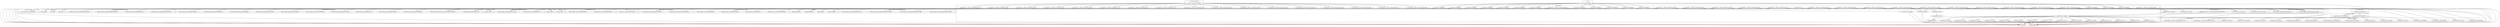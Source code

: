 digraph {
graph [overlap=false]
subgraph cluster_ANTLR_Runtime_RecognizerSharedState {
	label="ANTLR::Runtime::RecognizerSharedState";
	"ANTLR::Runtime::RecognizerSharedState::channel";
	"ANTLR::Runtime::RecognizerSharedState::type";
}
subgraph cluster_English {
	label="English";
	"English::import";
	"English::BEGIN@187";
	"English::BEGIN@148";
	"English::BEGIN@47";
}
subgraph cluster_Moose_Exporter {
	label="Moose::Exporter";
	"Moose::Exporter::__ANON__[Moose/Exporter.pm:479]";
	"Moose::Exporter::__ANON__[Moose/Exporter.pm:390]";
}
subgraph cluster_Class_MOP_Class {
	label="Class::MOP::Class";
	"Class::MOP::Class::make_immutable";
}
subgraph cluster_Try_Tiny_ScopeGuard {
	label="Try::Tiny::ScopeGuard";
	"Try::Tiny::ScopeGuard::DESTROY";
}
subgraph cluster_ANTLR_Runtime_Lexer {
	label="ANTLR::Runtime::Lexer";
	"ANTLR::Runtime::Lexer::skip";
	"ANTLR::Runtime::Lexer::__ANON__[ANTLR/Runtime/Lexer.pm:87]";
	"ANTLR::Runtime::Lexer::match_range";
	"ANTLR::Runtime::Lexer::input";
	"ANTLR::Runtime::Lexer::match";
}
subgraph cluster_ANTLR_Runtime_MismatchedSetException {
	label="ANTLR::Runtime::MismatchedSetException";
	"ANTLR::Runtime::MismatchedSetException::BEGIN@6";
	"ANTLR::Runtime::MismatchedSetException::BEGIN@28";
	"ANTLR::Runtime::MismatchedSetException::meta";
	"ANTLR::Runtime::MismatchedSetException::BEGIN@3";
}
subgraph cluster_ANTLR_Runtime_DFA {
	label="ANTLR::Runtime::DFA";
	"ANTLR::Runtime::DFA::special";
	"ANTLR::Runtime::DFA::transition";
	"ANTLR::Runtime::DFA::max";
	"ANTLR::Runtime::DFA::eot";
	"ANTLR::Runtime::DFA::meta";
	"ANTLR::Runtime::DFA::predict";
	"ANTLR::Runtime::DFA::BEGIN@4";
	"ANTLR::Runtime::DFA::BEGIN@252";
	"ANTLR::Runtime::DFA::BEGIN@6";
	"ANTLR::Runtime::DFA::decision_number";
	"ANTLR::Runtime::DFA::new";
	"ANTLR::Runtime::DFA::eof";
	"ANTLR::Runtime::DFA::accept";
	"ANTLR::Runtime::DFA::min";
	"ANTLR::Runtime::DFA::recognizer";
}
subgraph cluster_Moose {
	label="Moose";
	"Moose::with";
	"Moose::has";
	"Moose::extends";
}
subgraph cluster_constant {
	label="constant";
	"constant::import";
}
subgraph cluster_Exporter {
	label="Exporter";
	"Exporter::import";
}
subgraph cluster_ANTLR_Runtime_Token {
	label="ANTLR::Runtime::Token";
	"ANTLR::Runtime::Token::HIDDEN_CHANNEL";
	"ANTLR::Runtime::Token::DEFAULT_CHANNEL";
}
subgraph cluster_ANTLR_Runtime_CommonToken {
	label="ANTLR::Runtime::CommonToken";
	"ANTLR::Runtime::CommonToken::meta";
	"ANTLR::Runtime::CommonToken::BEGIN@3";
	"ANTLR::Runtime::CommonToken::BEGIN@7";
	"ANTLR::Runtime::CommonToken::BEGIN@226";
}
subgraph cluster_ANTLR_Runtime_EarlyExitException {
	label="ANTLR::Runtime::EarlyExitException";
	"ANTLR::Runtime::EarlyExitException::BEGIN@3";
	"ANTLR::Runtime::EarlyExitException::BEGIN@13";
}
subgraph cluster_feature {
	label="feature";
	"feature::import";
}
subgraph cluster_Lavanda2Lexer_DFA4 {
	label="Lavanda2Lexer::DFA4";
	"Lavanda2Lexer::DFA4::BUILD";
	"Lavanda2Lexer::DFA4::BEGIN@779";
}
subgraph cluster_Try_Tiny {
	label="Try::Tiny";
	"Try::Tiny::finally";
	"Try::Tiny::try";
}
subgraph cluster_ANTLR_Runtime_NoViableAltException {
	label="ANTLR::Runtime::NoViableAltException";
	"ANTLR::Runtime::NoViableAltException::meta";
	"ANTLR::Runtime::NoViableAltException::BEGIN@39";
	"ANTLR::Runtime::NoViableAltException::BEGIN@3";
	"ANTLR::Runtime::NoViableAltException::BEGIN@6";
}
subgraph cluster_main {
	label="main";
	"main::BEGIN@9";
}
subgraph cluster_Data_Lock {
	label="Data::Lock";
	"Data::Lock::__ANON__[Data/Lock.pm:38]";
}
subgraph cluster_ANTLR_Runtime_BaseRecognizer {
	label="ANTLR::Runtime::BaseRecognizer";
	"ANTLR::Runtime::BaseRecognizer::BEGIN@9";
	"ANTLR::Runtime::BaseRecognizer::BEGIN@8";
	"ANTLR::Runtime::BaseRecognizer::BEGIN@10";
	"ANTLR::Runtime::BaseRecognizer::BEGIN@778";
	"ANTLR::Runtime::BaseRecognizer::BEGIN@4";
	"ANTLR::Runtime::BaseRecognizer::DEFAULT_TOKEN_CHANNEL";
	"ANTLR::Runtime::BaseRecognizer::BEGIN@3";
	"ANTLR::Runtime::BaseRecognizer::meta";
	"ANTLR::Runtime::BaseRecognizer::state";
	"ANTLR::Runtime::BaseRecognizer::BEGIN@12";
	"ANTLR::Runtime::BaseRecognizer::BEGIN@6";
	"ANTLR::Runtime::BaseRecognizer::BEGIN@7";
}
subgraph cluster_Lavanda2Lexer {
	label="Lavanda2Lexer";
	"Lavanda2Lexer::BEGIN@16";
	"Lavanda2Lexer::m_T__11";
	"Lavanda2Lexer::__ANON__[Lavanda2Lexer.pm:280]";
	"Lavanda2Lexer::__ANON__[Lavanda2Lexer.pm:490]";
	"Lavanda2Lexer::BEGIN@9";
	"Lavanda2Lexer::__ANON__[Lavanda2Lexer.pm:186]";
	"Lavanda2Lexer::__ANON__[Lavanda2Lexer.pm:404]";
	"Lavanda2Lexer::__ANON__[Lavanda2Lexer.pm:331]";
	"Lavanda2Lexer::m_T__17";
	"Lavanda2Lexer::__ANON__[Lavanda2Lexer.pm:163]";
	"Lavanda2Lexer::__ANON__[Lavanda2Lexer.pm:98]";
	"Lavanda2Lexer::m_T__16";
	"Lavanda2Lexer::BEGIN@25";
	"Lavanda2Lexer::BEGIN@13";
	"Lavanda2Lexer::init_dfas";
	"Lavanda2Lexer::__ANON__[Lavanda2Lexer.pm:76]";
	"Lavanda2Lexer::__ANON__[Lavanda2Lexer.pm:303]";
	"Lavanda2Lexer::__ANON__[Lavanda2Lexer.pm:351]";
	"Lavanda2Lexer::__ANON__[Lavanda2Lexer.pm:492]";
	"Lavanda2Lexer::__ANON__[Lavanda2Lexer.pm:142]";
	"Lavanda2Lexer::m_DIGIT";
	"Lavanda2Lexer::__ANON__[Lavanda2Lexer.pm:232]";
	"Lavanda2Lexer::__ANON__[Lavanda2Lexer.pm:255]";
	"Lavanda2Lexer::__ANON__[Lavanda2Lexer.pm:96]";
	"Lavanda2Lexer::__ANON__[Lavanda2Lexer.pm:118]";
	"Lavanda2Lexer::BEGIN@6";
	"Lavanda2Lexer::BEGIN@7";
	"Lavanda2Lexer::BEGIN@11";
	"Lavanda2Lexer::BEGIN@10";
	"Lavanda2Lexer::m_ID";
	"Lavanda2Lexer::m_tokens";
	"Lavanda2Lexer::__ANON__[Lavanda2Lexer.pm:301]";
	"Lavanda2Lexer::__ANON__[Lavanda2Lexer.pm:560]";
	"Lavanda2Lexer::__ANON__[Lavanda2Lexer.pm:188]";
	"Lavanda2Lexer::BEGIN@14";
	"Lavanda2Lexer::m_T__13";
	"Lavanda2Lexer::BEGIN@807";
	"Lavanda2Lexer::__ANON__[Lavanda2Lexer.pm:120]";
	"Lavanda2Lexer::__ANON__[Lavanda2Lexer.pm:74]";
	"Lavanda2Lexer::BEGIN@15";
	"Lavanda2Lexer::new";
	"Lavanda2Lexer::BEGIN@18";
	"Lavanda2Lexer::__ANON__[Lavanda2Lexer.pm:257]";
	"Lavanda2Lexer::BEGIN@19";
	"Lavanda2Lexer::m_T__12";
	"Lavanda2Lexer::__ANON__[Lavanda2Lexer.pm:461]";
	"Lavanda2Lexer::m_T__19";
	"Lavanda2Lexer::__ANON__[Lavanda2Lexer.pm:459]";
	"Lavanda2Lexer::__ANON__[Lavanda2Lexer.pm:209]";
	"Lavanda2Lexer::m_LETTER";
	"Lavanda2Lexer::__ANON__[Lavanda2Lexer.pm:140]";
	"Lavanda2Lexer::__ANON__[Lavanda2Lexer.pm:234]";
	"Lavanda2Lexer::m_NUM";
	"Lavanda2Lexer::m_DATA";
	"Lavanda2Lexer::__ANON__[Lavanda2Lexer.pm:211]";
	"Lavanda2Lexer::dfa4";
	"Lavanda2Lexer::m_T__18";
	"Lavanda2Lexer::m_T__15";
	"Lavanda2Lexer::__ANON__[Lavanda2Lexer.pm:558]";
	"Lavanda2Lexer::BEGIN@8";
	"Lavanda2Lexer::BUILD";
	"Lavanda2Lexer::__ANON__[Lavanda2Lexer.pm:333]";
	"Lavanda2Lexer::m_WS";
	"Lavanda2Lexer::BEGIN@17";
	"Lavanda2Lexer::__ANON__[Lavanda2Lexer.pm:349]";
	"Lavanda2Lexer::__ANON__[Lavanda2Lexer.pm:165]";
	"Lavanda2Lexer::m_T__14";
	"Lavanda2Lexer::m_T__10";
	"Lavanda2Lexer::m_T__20";
	"Lavanda2Lexer::__ANON__[Lavanda2Lexer.pm:278]";
	"Lavanda2Lexer::__ANON__[Lavanda2Lexer.pm:406]";
}
subgraph cluster_ANTLR_Runtime_ANTLRStringStream {
	label="ANTLR::Runtime::ANTLRStringStream";
	"ANTLR::Runtime::ANTLRStringStream::consume";
	"ANTLR::Runtime::ANTLRStringStream::LA";
}
subgraph cluster_Class_MOP_Method {
	label="Class::MOP::Method";
	"Class::MOP::Method::execute";
}
"Try::Tiny::try" -> "Lavanda2Lexer::__ANON__[Lavanda2Lexer.pm:186]";
"Lavanda2Lexer::BEGIN@807" -> "Moose::Exporter::__ANON__[Moose/Exporter.pm:479]";
"Lavanda2Lexer::BEGIN@16" -> "ANTLR::Runtime::NoViableAltException::BEGIN@3";
"Lavanda2Lexer::BEGIN@19" -> "ANTLR::Runtime::CommonToken::meta";
"Lavanda2Lexer::DFA4::BUILD" -> "ANTLR::Runtime::DFA::decision_number";
"Try::Tiny::try" -> "Lavanda2Lexer::__ANON__[Lavanda2Lexer.pm:404]";
"Lavanda2Lexer::m_T__13" -> "Try::Tiny::try";
"Lavanda2Lexer::m_T__11" -> "Try::Tiny::try";
"Lavanda2Lexer::m_T__12" -> "Try::Tiny::try";
"Lavanda2Lexer::m_T__17" -> "Try::Tiny::try";
"Lavanda2Lexer::m_T__16" -> "Try::Tiny::try";
"Lavanda2Lexer::m_T__19" -> "Try::Tiny::try";
"Lavanda2Lexer::m_LETTER" -> "Try::Tiny::try";
"Lavanda2Lexer::m_NUM" -> "Try::Tiny::try";
"Lavanda2Lexer::m_DATA" -> "Try::Tiny::try";
"Lavanda2Lexer::m_DIGIT" -> "Try::Tiny::try";
"Lavanda2Lexer::m_T__18" -> "Try::Tiny::try";
"Lavanda2Lexer::m_T__15" -> "Try::Tiny::try";
"Lavanda2Lexer::m_WS" -> "Try::Tiny::try";
"Lavanda2Lexer::m_T__14" -> "Try::Tiny::try";
"Lavanda2Lexer::m_ID" -> "Try::Tiny::try";
"Lavanda2Lexer::m_T__10" -> "Try::Tiny::try";
"Lavanda2Lexer::m_T__20" -> "Try::Tiny::try";
"Try::Tiny::try" -> "Lavanda2Lexer::__ANON__[Lavanda2Lexer.pm:331]";
"Lavanda2Lexer::m_tokens" -> "Lavanda2Lexer::m_T__17";
"Try::Tiny::ScopeGuard::DESTROY" -> "Lavanda2Lexer::__ANON__[Lavanda2Lexer.pm:98]";
"Lavanda2Lexer::BEGIN@9" -> "Exporter::import";
"Lavanda2Lexer::BEGIN@7" -> "Exporter::import";
"Lavanda2Lexer::BEGIN@10" -> "Exporter::import";
"main::BEGIN@9" -> "Lavanda2Lexer::BEGIN@13";
"Lavanda2Lexer::BUILD" -> "Lavanda2Lexer::init_dfas";
"Lavanda2Lexer::DFA4::BUILD" -> "ANTLR::Runtime::DFA::accept";
"Lavanda2Lexer::BEGIN@14" -> "ANTLR::Runtime::Token::HIDDEN_CHANNEL";
"Try::Tiny::ScopeGuard::DESTROY" -> "Lavanda2Lexer::__ANON__[Lavanda2Lexer.pm:303]";
"Lavanda2Lexer::BEGIN@14" -> "ANTLR::Runtime::Token::DEFAULT_CHANNEL";
"Try::Tiny::ScopeGuard::DESTROY" -> "Lavanda2Lexer::__ANON__[Lavanda2Lexer.pm:142]";
"Lavanda2Lexer::__ANON__[Lavanda2Lexer.pm:459]" -> "Lavanda2Lexer::m_DIGIT";
"Lavanda2Lexer::__ANON__[Lavanda2Lexer.pm:490]" -> "Lavanda2Lexer::m_DIGIT";
"Lavanda2Lexer::BEGIN@17" -> "ANTLR::Runtime::MismatchedSetException::meta";
"main::BEGIN@9" -> "Lavanda2Lexer::BEGIN@7";
"Lavanda2Lexer::DFA4::BUILD" -> "ANTLR::Runtime::DFA::eot";
"Lavanda2Lexer::BEGIN@14" -> "ANTLR::Runtime::BaseRecognizer::BEGIN@6";
"Lavanda2Lexer::DFA4::BUILD" -> "ANTLR::Runtime::DFA::min";
"Lavanda2Lexer::DFA4::BUILD" -> "ANTLR::Runtime::DFA::transition";
"Lavanda2Lexer::__ANON__[Lavanda2Lexer.pm:140]" -> "ANTLR::Runtime::RecognizerSharedState::channel";
"Lavanda2Lexer::__ANON__[Lavanda2Lexer.pm:301]" -> "ANTLR::Runtime::RecognizerSharedState::channel";
"Lavanda2Lexer::__ANON__[Lavanda2Lexer.pm:74]" -> "ANTLR::Runtime::RecognizerSharedState::channel";
"Lavanda2Lexer::__ANON__[Lavanda2Lexer.pm:490]" -> "ANTLR::Runtime::RecognizerSharedState::channel";
"Lavanda2Lexer::__ANON__[Lavanda2Lexer.pm:186]" -> "ANTLR::Runtime::RecognizerSharedState::channel";
"Lavanda2Lexer::__ANON__[Lavanda2Lexer.pm:232]" -> "ANTLR::Runtime::RecognizerSharedState::channel";
"Lavanda2Lexer::__ANON__[Lavanda2Lexer.pm:404]" -> "ANTLR::Runtime::RecognizerSharedState::channel";
"Lavanda2Lexer::__ANON__[Lavanda2Lexer.pm:255]" -> "ANTLR::Runtime::RecognizerSharedState::channel";
"Lavanda2Lexer::__ANON__[Lavanda2Lexer.pm:96]" -> "ANTLR::Runtime::RecognizerSharedState::channel";
"Lavanda2Lexer::__ANON__[Lavanda2Lexer.pm:118]" -> "ANTLR::Runtime::RecognizerSharedState::channel";
"Lavanda2Lexer::__ANON__[Lavanda2Lexer.pm:558]" -> "ANTLR::Runtime::RecognizerSharedState::channel";
"Lavanda2Lexer::__ANON__[Lavanda2Lexer.pm:163]" -> "ANTLR::Runtime::RecognizerSharedState::channel";
"Lavanda2Lexer::__ANON__[Lavanda2Lexer.pm:459]" -> "ANTLR::Runtime::RecognizerSharedState::channel";
"Lavanda2Lexer::__ANON__[Lavanda2Lexer.pm:278]" -> "ANTLR::Runtime::RecognizerSharedState::channel";
"Lavanda2Lexer::__ANON__[Lavanda2Lexer.pm:209]" -> "ANTLR::Runtime::RecognizerSharedState::channel";
"Lavanda2Lexer::BEGIN@16" -> "ANTLR::Runtime::NoViableAltException::BEGIN@39";
"main::BEGIN@9" -> "Lavanda2Lexer::BEGIN@14";
"Lavanda2Lexer::__ANON__[Lavanda2Lexer.pm:301]" -> "ANTLR::Runtime::BaseRecognizer::DEFAULT_TOKEN_CHANNEL";
"Lavanda2Lexer::__ANON__[Lavanda2Lexer.pm:140]" -> "ANTLR::Runtime::BaseRecognizer::DEFAULT_TOKEN_CHANNEL";
"Lavanda2Lexer::__ANON__[Lavanda2Lexer.pm:558]" -> "ANTLR::Runtime::BaseRecognizer::DEFAULT_TOKEN_CHANNEL";
"Lavanda2Lexer::__ANON__[Lavanda2Lexer.pm:163]" -> "ANTLR::Runtime::BaseRecognizer::DEFAULT_TOKEN_CHANNEL";
"Lavanda2Lexer::__ANON__[Lavanda2Lexer.pm:74]" -> "ANTLR::Runtime::BaseRecognizer::DEFAULT_TOKEN_CHANNEL";
"Lavanda2Lexer::__ANON__[Lavanda2Lexer.pm:490]" -> "ANTLR::Runtime::BaseRecognizer::DEFAULT_TOKEN_CHANNEL";
"Lavanda2Lexer::__ANON__[Lavanda2Lexer.pm:186]" -> "ANTLR::Runtime::BaseRecognizer::DEFAULT_TOKEN_CHANNEL";
"Lavanda2Lexer::__ANON__[Lavanda2Lexer.pm:232]" -> "ANTLR::Runtime::BaseRecognizer::DEFAULT_TOKEN_CHANNEL";
"Lavanda2Lexer::__ANON__[Lavanda2Lexer.pm:404]" -> "ANTLR::Runtime::BaseRecognizer::DEFAULT_TOKEN_CHANNEL";
"Lavanda2Lexer::__ANON__[Lavanda2Lexer.pm:96]" -> "ANTLR::Runtime::BaseRecognizer::DEFAULT_TOKEN_CHANNEL";
"Lavanda2Lexer::__ANON__[Lavanda2Lexer.pm:255]" -> "ANTLR::Runtime::BaseRecognizer::DEFAULT_TOKEN_CHANNEL";
"Lavanda2Lexer::__ANON__[Lavanda2Lexer.pm:459]" -> "ANTLR::Runtime::BaseRecognizer::DEFAULT_TOKEN_CHANNEL";
"Lavanda2Lexer::__ANON__[Lavanda2Lexer.pm:278]" -> "ANTLR::Runtime::BaseRecognizer::DEFAULT_TOKEN_CHANNEL";
"Lavanda2Lexer::__ANON__[Lavanda2Lexer.pm:118]" -> "ANTLR::Runtime::BaseRecognizer::DEFAULT_TOKEN_CHANNEL";
"Lavanda2Lexer::__ANON__[Lavanda2Lexer.pm:209]" -> "ANTLR::Runtime::BaseRecognizer::DEFAULT_TOKEN_CHANNEL";
"Try::Tiny::ScopeGuard::DESTROY" -> "Lavanda2Lexer::__ANON__[Lavanda2Lexer.pm:120]";
"Try::Tiny::ScopeGuard::DESTROY" -> "Lavanda2Lexer::__ANON__[Lavanda2Lexer.pm:257]";
"Lavanda2Lexer::m_tokens" -> "Lavanda2Lexer::m_T__12";
"Try::Tiny::try" -> "Lavanda2Lexer::__ANON__[Lavanda2Lexer.pm:209]";
"Lavanda2Lexer::m_tokens" -> "Lavanda2Lexer::m_NUM";
"Lavanda2Lexer::m_tokens" -> "ANTLR::Runtime::DFA::predict";
"Lavanda2Lexer::BEGIN@16" -> "Moose::extends";
"Lavanda2Lexer::BEGIN@17" -> "Moose::extends";
"Lavanda2Lexer::BEGIN@18" -> "Moose::extends";
"Lavanda2Lexer::m_tokens" -> "Lavanda2Lexer::m_T__18";
"Try::Tiny::try" -> "Lavanda2Lexer::__ANON__[Lavanda2Lexer.pm:349]";
"main::BEGIN@9" -> "Lavanda2Lexer::BEGIN@17";
"Try::Tiny::try" -> "Lavanda2Lexer::__ANON__[Lavanda2Lexer.pm:278]";
"Lavanda2Lexer::BEGIN@14" -> "ANTLR::Runtime::BaseRecognizer::BEGIN@10";
"Lavanda2Lexer::BEGIN@19" -> "ANTLR::Runtime::CommonToken::BEGIN@226";
"Lavanda2Lexer::BEGIN@25" -> "constant::import";
"Lavanda2Lexer::DFA4::BUILD" -> "ANTLR::Runtime::DFA::special";
"Try::Tiny::ScopeGuard::DESTROY" -> "Lavanda2Lexer::__ANON__[Lavanda2Lexer.pm:492]";
"Lavanda2Lexer::BEGIN@18" -> "ANTLR::Runtime::EarlyExitException::BEGIN@13";
"Try::Tiny::try" -> "Lavanda2Lexer::__ANON__[Lavanda2Lexer.pm:96]";
"main::BEGIN@9" -> "Lavanda2Lexer::BEGIN@6";
"Lavanda2Lexer::DFA4::BUILD" -> "ANTLR::Runtime::DFA::recognizer";
"Lavanda2Lexer::BEGIN@8" -> "English::BEGIN@148";
"Lavanda2Lexer::DFA4::BUILD" -> "ANTLR::Runtime::DFA::max";
"main::BEGIN@9" -> "Lavanda2Lexer::BEGIN@10";
"Lavanda2Lexer::BEGIN@14" -> "ANTLR::Runtime::BaseRecognizer::BEGIN@3";
"ANTLR::Runtime::Lexer::__ANON__[ANTLR/Runtime/Lexer.pm:87]" -> "Lavanda2Lexer::m_tokens";
"Lavanda2Lexer::BEGIN@17" -> "ANTLR::Runtime::MismatchedSetException::BEGIN@28";
"Lavanda2Lexer::m_tokens" -> "Lavanda2Lexer::m_T__13";
"main::BEGIN@9" -> "Lavanda2Lexer::BEGIN@15";
"main::BEGIN@9" -> "Lavanda2Lexer::BEGIN@18";
"Lavanda2Lexer::__ANON__[Lavanda2Lexer.pm:140]" -> "ANTLR::Runtime::RecognizerSharedState::type";
"Lavanda2Lexer::__ANON__[Lavanda2Lexer.pm:301]" -> "ANTLR::Runtime::RecognizerSharedState::type";
"Lavanda2Lexer::__ANON__[Lavanda2Lexer.pm:558]" -> "ANTLR::Runtime::RecognizerSharedState::type";
"Lavanda2Lexer::__ANON__[Lavanda2Lexer.pm:163]" -> "ANTLR::Runtime::RecognizerSharedState::type";
"Lavanda2Lexer::__ANON__[Lavanda2Lexer.pm:74]" -> "ANTLR::Runtime::RecognizerSharedState::type";
"Lavanda2Lexer::__ANON__[Lavanda2Lexer.pm:490]" -> "ANTLR::Runtime::RecognizerSharedState::type";
"Lavanda2Lexer::__ANON__[Lavanda2Lexer.pm:186]" -> "ANTLR::Runtime::RecognizerSharedState::type";
"Lavanda2Lexer::__ANON__[Lavanda2Lexer.pm:232]" -> "ANTLR::Runtime::RecognizerSharedState::type";
"Lavanda2Lexer::__ANON__[Lavanda2Lexer.pm:404]" -> "ANTLR::Runtime::RecognizerSharedState::type";
"Lavanda2Lexer::__ANON__[Lavanda2Lexer.pm:255]" -> "ANTLR::Runtime::RecognizerSharedState::type";
"Lavanda2Lexer::__ANON__[Lavanda2Lexer.pm:96]" -> "ANTLR::Runtime::RecognizerSharedState::type";
"Lavanda2Lexer::__ANON__[Lavanda2Lexer.pm:278]" -> "ANTLR::Runtime::RecognizerSharedState::type";
"Lavanda2Lexer::__ANON__[Lavanda2Lexer.pm:459]" -> "ANTLR::Runtime::RecognizerSharedState::type";
"Lavanda2Lexer::__ANON__[Lavanda2Lexer.pm:118]" -> "ANTLR::Runtime::RecognizerSharedState::type";
"Lavanda2Lexer::__ANON__[Lavanda2Lexer.pm:209]" -> "ANTLR::Runtime::RecognizerSharedState::type";
"Lavanda2Lexer::m_tokens" -> "Lavanda2Lexer::m_T__19";
"Lavanda2Lexer::BEGIN@16" -> "ANTLR::Runtime::NoViableAltException::meta";
"Lavanda2Lexer::__ANON__[Lavanda2Lexer.pm:301]" -> "ANTLR::Runtime::Lexer::match";
"Lavanda2Lexer::__ANON__[Lavanda2Lexer.pm:140]" -> "ANTLR::Runtime::Lexer::match";
"Lavanda2Lexer::__ANON__[Lavanda2Lexer.pm:163]" -> "ANTLR::Runtime::Lexer::match";
"Lavanda2Lexer::__ANON__[Lavanda2Lexer.pm:74]" -> "ANTLR::Runtime::Lexer::match";
"Lavanda2Lexer::__ANON__[Lavanda2Lexer.pm:490]" -> "ANTLR::Runtime::Lexer::match";
"Lavanda2Lexer::__ANON__[Lavanda2Lexer.pm:186]" -> "ANTLR::Runtime::Lexer::match";
"Lavanda2Lexer::__ANON__[Lavanda2Lexer.pm:232]" -> "ANTLR::Runtime::Lexer::match";
"Lavanda2Lexer::__ANON__[Lavanda2Lexer.pm:96]" -> "ANTLR::Runtime::Lexer::match";
"Lavanda2Lexer::__ANON__[Lavanda2Lexer.pm:255]" -> "ANTLR::Runtime::Lexer::match";
"Lavanda2Lexer::__ANON__[Lavanda2Lexer.pm:278]" -> "ANTLR::Runtime::Lexer::match";
"Lavanda2Lexer::__ANON__[Lavanda2Lexer.pm:118]" -> "ANTLR::Runtime::Lexer::match";
"Lavanda2Lexer::__ANON__[Lavanda2Lexer.pm:209]" -> "ANTLR::Runtime::Lexer::match";
"Lavanda2Lexer::BEGIN@14" -> "ANTLR::Runtime::BaseRecognizer::BEGIN@7";
"Try::Tiny::try" -> "Lavanda2Lexer::__ANON__[Lavanda2Lexer.pm:558]";
"Lavanda2Lexer::m_tokens" -> "Lavanda2Lexer::m_WS";
"Lavanda2Lexer::m_tokens" -> "Lavanda2Lexer::m_T__14";
"Try::Tiny::ScopeGuard::DESTROY" -> "Lavanda2Lexer::__ANON__[Lavanda2Lexer.pm:406]";
"main::BEGIN@9" -> "Lavanda2Lexer::BEGIN@16";
"Lavanda2Lexer::BEGIN@8" -> "English::BEGIN@187";
"Try::Tiny::ScopeGuard::DESTROY" -> "Lavanda2Lexer::__ANON__[Lavanda2Lexer.pm:280]";
"main::BEGIN@9" -> "Lavanda2Lexer::BEGIN@9";
"Try::Tiny::try" -> "Lavanda2Lexer::__ANON__[Lavanda2Lexer.pm:163]";
"Lavanda2Lexer::BEGIN@16" -> "ANTLR::Runtime::NoViableAltException::BEGIN@6";
"Lavanda2Lexer::BEGIN@15" -> "ANTLR::Runtime::DFA::meta";
"main::BEGIN@9" -> "Lavanda2Lexer::BEGIN@25";
"Try::Tiny::ScopeGuard::DESTROY" -> "Lavanda2Lexer::__ANON__[Lavanda2Lexer.pm:351]";
"Lavanda2Lexer::BEGIN@14" -> "Data::Lock::__ANON__[Data/Lock.pm:38]";
"Lavanda2Lexer::m_tokens" -> "ANTLR::Runtime::Lexer::input";
"Lavanda2Lexer::__ANON__[Lavanda2Lexer.pm:558]" -> "ANTLR::Runtime::Lexer::input";
"Lavanda2Lexer::__ANON__[Lavanda2Lexer.pm:404]" -> "ANTLR::Runtime::Lexer::input";
"Lavanda2Lexer::__ANON__[Lavanda2Lexer.pm:459]" -> "ANTLR::Runtime::Lexer::input";
"Lavanda2Lexer::__ANON__[Lavanda2Lexer.pm:331]" -> "ANTLR::Runtime::Lexer::input";
"main::BEGIN@9" -> "Lavanda2Lexer::DFA4::BEGIN@779";
"Try::Tiny::try" -> "Lavanda2Lexer::__ANON__[Lavanda2Lexer.pm:118]";
"Lavanda2Lexer::BEGIN@19" -> "ANTLR::Runtime::CommonToken::BEGIN@7";
"main::BEGIN@9" -> "Lavanda2Lexer::BEGIN@11";
"Lavanda2Lexer::BEGIN@14" -> "ANTLR::Runtime::BaseRecognizer::BEGIN@4";
"Lavanda2Lexer::__ANON__[Lavanda2Lexer.pm:558]" -> "ANTLR::Runtime::ANTLRStringStream::LA";
"Lavanda2Lexer::__ANON__[Lavanda2Lexer.pm:404]" -> "ANTLR::Runtime::ANTLRStringStream::LA";
"Lavanda2Lexer::__ANON__[Lavanda2Lexer.pm:459]" -> "ANTLR::Runtime::ANTLRStringStream::LA";
"Lavanda2Lexer::__ANON__[Lavanda2Lexer.pm:331]" -> "ANTLR::Runtime::ANTLRStringStream::LA";
"Lavanda2Lexer::m_tokens" -> "Lavanda2Lexer::m_ID";
"Class::MOP::Method::execute" -> "Lavanda2Lexer::DFA4::BUILD";
"Try::Tiny::try" -> "Lavanda2Lexer::__ANON__[Lavanda2Lexer.pm:301]";
"Try::Tiny::try" -> "Lavanda2Lexer::__ANON__[Lavanda2Lexer.pm:74]";
"Lavanda2Lexer::BEGIN@8" -> "English::BEGIN@47";
"main::BEGIN@9" -> "Lavanda2Lexer::BEGIN@19";
"Try::Tiny::ScopeGuard::DESTROY" -> "Lavanda2Lexer::__ANON__[Lavanda2Lexer.pm:461]";
"Lavanda2Lexer::__ANON__[Lavanda2Lexer.pm:140]" -> "ANTLR::Runtime::BaseRecognizer::state";
"Lavanda2Lexer::__ANON__[Lavanda2Lexer.pm:301]" -> "ANTLR::Runtime::BaseRecognizer::state";
"Lavanda2Lexer::__ANON__[Lavanda2Lexer.pm:74]" -> "ANTLR::Runtime::BaseRecognizer::state";
"Lavanda2Lexer::__ANON__[Lavanda2Lexer.pm:490]" -> "ANTLR::Runtime::BaseRecognizer::state";
"Lavanda2Lexer::__ANON__[Lavanda2Lexer.pm:186]" -> "ANTLR::Runtime::BaseRecognizer::state";
"Lavanda2Lexer::__ANON__[Lavanda2Lexer.pm:232]" -> "ANTLR::Runtime::BaseRecognizer::state";
"Lavanda2Lexer::__ANON__[Lavanda2Lexer.pm:404]" -> "ANTLR::Runtime::BaseRecognizer::state";
"Lavanda2Lexer::__ANON__[Lavanda2Lexer.pm:96]" -> "ANTLR::Runtime::BaseRecognizer::state";
"Lavanda2Lexer::__ANON__[Lavanda2Lexer.pm:255]" -> "ANTLR::Runtime::BaseRecognizer::state";
"Lavanda2Lexer::__ANON__[Lavanda2Lexer.pm:118]" -> "ANTLR::Runtime::BaseRecognizer::state";
"Lavanda2Lexer::__ANON__[Lavanda2Lexer.pm:558]" -> "ANTLR::Runtime::BaseRecognizer::state";
"Lavanda2Lexer::__ANON__[Lavanda2Lexer.pm:163]" -> "ANTLR::Runtime::BaseRecognizer::state";
"Lavanda2Lexer::__ANON__[Lavanda2Lexer.pm:278]" -> "ANTLR::Runtime::BaseRecognizer::state";
"Lavanda2Lexer::__ANON__[Lavanda2Lexer.pm:459]" -> "ANTLR::Runtime::BaseRecognizer::state";
"Lavanda2Lexer::__ANON__[Lavanda2Lexer.pm:209]" -> "ANTLR::Runtime::BaseRecognizer::state";
"Lavanda2Lexer::init_dfas" -> "ANTLR::Runtime::DFA::new";
"Try::Tiny::try" -> "Lavanda2Lexer::__ANON__[Lavanda2Lexer.pm:459]";
"Lavanda2Lexer::__ANON__[Lavanda2Lexer.pm:349]" -> "ANTLR::Runtime::Lexer::match_range";
"Lavanda2Lexer::__ANON__[Lavanda2Lexer.pm:558]" -> "ANTLR::Runtime::Lexer::skip";
"Lavanda2Lexer::BEGIN@14" -> "ANTLR::Runtime::BaseRecognizer::BEGIN@8";
"Lavanda2Lexer::BEGIN@17" -> "ANTLR::Runtime::MismatchedSetException::BEGIN@6";
"Lavanda2Lexer::m_tokens" -> "Lavanda2Lexer::m_DATA";
"Lavanda2Lexer::m_T__13" -> "Try::Tiny::finally";
"Lavanda2Lexer::m_T__11" -> "Try::Tiny::finally";
"Lavanda2Lexer::m_NUM" -> "Try::Tiny::finally";
"Lavanda2Lexer::m_DATA" -> "Try::Tiny::finally";
"Lavanda2Lexer::m_DIGIT" -> "Try::Tiny::finally";
"Lavanda2Lexer::m_T__18" -> "Try::Tiny::finally";
"Lavanda2Lexer::m_T__15" -> "Try::Tiny::finally";
"Lavanda2Lexer::m_T__12" -> "Try::Tiny::finally";
"Lavanda2Lexer::m_T__17" -> "Try::Tiny::finally";
"Lavanda2Lexer::m_WS" -> "Try::Tiny::finally";
"Lavanda2Lexer::m_T__16" -> "Try::Tiny::finally";
"Lavanda2Lexer::m_T__14" -> "Try::Tiny::finally";
"Lavanda2Lexer::m_T__19" -> "Try::Tiny::finally";
"Lavanda2Lexer::m_ID" -> "Try::Tiny::finally";
"Lavanda2Lexer::m_T__10" -> "Try::Tiny::finally";
"Lavanda2Lexer::m_T__20" -> "Try::Tiny::finally";
"Lavanda2Lexer::m_LETTER" -> "Try::Tiny::finally";
"Lavanda2Lexer::m_tokens" -> "Lavanda2Lexer::m_T__15";
"Lavanda2Lexer::BEGIN@19" -> "Moose::with";
"Try::Tiny::ScopeGuard::DESTROY" -> "Lavanda2Lexer::__ANON__[Lavanda2Lexer.pm:165]";
"Lavanda2Lexer::m_tokens" -> "Lavanda2Lexer::m_T__10";
"Lavanda2Lexer::BEGIN@15" -> "ANTLR::Runtime::DFA::BEGIN@6";
"Lavanda2Lexer::m_tokens" -> "Lavanda2Lexer::m_T__20";
"Lavanda2Lexer::DFA4::BUILD" -> "ANTLR::Runtime::DFA::eof";
"Lavanda2Lexer::BEGIN@14" -> "ANTLR::Runtime::BaseRecognizer::BEGIN@778";
"Lavanda2Lexer::m_tokens" -> "Lavanda2Lexer::m_T__11";
"Lavanda2Lexer::BEGIN@16" -> "Class::MOP::Class::make_immutable";
"Lavanda2Lexer::BEGIN@14" -> "Class::MOP::Class::make_immutable";
"Lavanda2Lexer::BEGIN@15" -> "Class::MOP::Class::make_immutable";
"Lavanda2Lexer::BEGIN@19" -> "Class::MOP::Class::make_immutable";
"Lavanda2Lexer::BEGIN@17" -> "Class::MOP::Class::make_immutable";
"Try::Tiny::try" -> "Lavanda2Lexer::__ANON__[Lavanda2Lexer.pm:490]";
"Lavanda2Lexer::BEGIN@16" -> "Moose::has";
"Lavanda2Lexer::BEGIN@14" -> "Moose::has";
"Lavanda2Lexer::BEGIN@15" -> "Moose::has";
"Lavanda2Lexer::BEGIN@18" -> "Moose::has";
"Lavanda2Lexer::BEGIN@19" -> "Moose::has";
"Lavanda2Lexer::BEGIN@17" -> "Moose::has";
"Lavanda2Lexer::m_tokens" -> "Lavanda2Lexer::m_T__16";
"Lavanda2Lexer::BEGIN@14" -> "ANTLR::Runtime::BaseRecognizer::meta";
"Lavanda2Lexer::DFA4::BEGIN@779" -> "Moose::Exporter::__ANON__[Moose/Exporter.pm:390]";
"Lavanda2Lexer::BEGIN@6" -> "Moose::Exporter::__ANON__[Moose/Exporter.pm:390]";
"Try::Tiny::ScopeGuard::DESTROY" -> "Lavanda2Lexer::__ANON__[Lavanda2Lexer.pm:76]";
"Lavanda2Lexer::BEGIN@18" -> "ANTLR::Runtime::EarlyExitException::BEGIN@3";
"Lavanda2Lexer::__ANON__[Lavanda2Lexer.pm:558]" -> "ANTLR::Runtime::ANTLRStringStream::consume";
"Lavanda2Lexer::__ANON__[Lavanda2Lexer.pm:331]" -> "ANTLR::Runtime::ANTLRStringStream::consume";
"Try::Tiny::try" -> "Lavanda2Lexer::__ANON__[Lavanda2Lexer.pm:232]";
"Lavanda2Lexer::BEGIN@17" -> "ANTLR::Runtime::MismatchedSetException::BEGIN@3";
"Try::Tiny::try" -> "Lavanda2Lexer::__ANON__[Lavanda2Lexer.pm:255]";
"Lavanda2Lexer::BEGIN@14" -> "ANTLR::Runtime::BaseRecognizer::BEGIN@12";
"Lavanda2Lexer::BEGIN@11" -> "feature::import";
"Try::Tiny::ScopeGuard::DESTROY" -> "Lavanda2Lexer::__ANON__[Lavanda2Lexer.pm:560]";
"Try::Tiny::ScopeGuard::DESTROY" -> "Lavanda2Lexer::__ANON__[Lavanda2Lexer.pm:188]";
"main::BEGIN@9" -> "Lavanda2Lexer::BEGIN@807";
"Lavanda2Lexer::BEGIN@15" -> "ANTLR::Runtime::DFA::BEGIN@252";
"Lavanda2Lexer::__ANON__[Lavanda2Lexer.pm:404]" -> "Lavanda2Lexer::m_LETTER";
"Try::Tiny::try" -> "Lavanda2Lexer::__ANON__[Lavanda2Lexer.pm:140]";
"Try::Tiny::ScopeGuard::DESTROY" -> "Lavanda2Lexer::__ANON__[Lavanda2Lexer.pm:234]";
"Lavanda2Lexer::BEGIN@14" -> "ANTLR::Runtime::BaseRecognizer::BEGIN@9";
"Try::Tiny::ScopeGuard::DESTROY" -> "Lavanda2Lexer::__ANON__[Lavanda2Lexer.pm:211]";
"Lavanda2Lexer::m_tokens" -> "Lavanda2Lexer::dfa4";
"Lavanda2Lexer::init_dfas" -> "Lavanda2Lexer::dfa4";
"Lavanda2Lexer::new" -> "Lavanda2Lexer::BUILD";
"main::BEGIN@9" -> "Lavanda2Lexer::BEGIN@8";
"Try::Tiny::ScopeGuard::DESTROY" -> "Lavanda2Lexer::__ANON__[Lavanda2Lexer.pm:333]";
"Lavanda2Lexer::BEGIN@15" -> "ANTLR::Runtime::DFA::BEGIN@4";
"Lavanda2Lexer::BEGIN@8" -> "English::import";
"Lavanda2Lexer::BEGIN@19" -> "ANTLR::Runtime::CommonToken::BEGIN@3";
}
